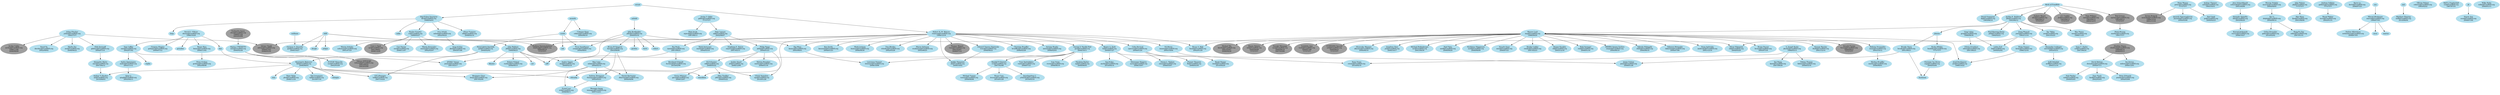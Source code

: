 # $FreeBSD$

# This file is meant to list all FreeBSD src committers and describe the
# mentor-mentee relationships between them.
# The graphical output can be generated from this file with the following
# command:
# $ dot -T png -o file.png committers-src.dot
#
# The dot binary is part of the graphics/graphviz port.

digraph src {

# Node definitions follow this example:
#
#   foo [label="Foo Bar\nfoo@FreeBSD.org\n????/??/??"]
#
# ????/??/?? is the date when the commit bit was obtained, usually the one you
# can find looking at CVS logs for the access (or avail) file under CVSROOT.
#
# For returned commit bits, the node definition will follow this example:
#
#   foo [label="Foo Bar\nfoo@FreeBSD.org\n????/??/??\n????/??/??"]
#
# The first date is the same as for an active committer, the second date is
# the date when the commit bit has been returned. Again, check CVS logs.

node [color=grey62, style=filled, bgcolor=black];

# Alumni go here.. Try to keep things sorted.

adrian [label="Adrian Chadd\nadrian@FreeBSD.org\n2000/07/03\n2006/05/30"]
alm [label="Andrew Moore\nalm@FreeBSD.org\n1993/06/12\n????/??/??"]
archie [label="Archie Cobbs\narchie@FreeBSD.org\n1998/11/06\n2006/06/09"]
asmodai [label="Jeroen Ruigrok\nasmodai@FreeBSD.org\n1999/12/16\n2001/11/16"]
cjc [label="Crist J. Clark\ncjc@FreeBSD.org\n2001/06/01\n2006/12/29"]
furuta [label="Atsushi Furuta\nfuruta@FreeBSD.org\n2000/06/21\n????/??/??"]
jtc [label="J.T. Conklin\njtc@FreeBSD.org\n1993/06/12\n????/??/??"]
keichii [label="Michael Wu\nkeichii@FreeBSD.org\n2001/03/07\n2006/04/28"]
mb [label="Maxim Bolotin\nmb@FreeBSD.org\n2000/04/06\n????/??/??"]
nate [label="Nate Willams\nnate@FreeBSD.org\n1993/06/12\n2003/12/15"]
non [label="Noriaki Mitsnaga\nnon@FreeBSD.org\n2000/06/19\n2007/03/06"]
rgrimes [label="Rod Grimes\nrgrimes@FreeBSD.org\n1993/06/12\n????/??/??"]
shafeeq [label="Shafeeq Sinnamohideen\nshafeeq@FreeBSD.org\n2000/06/19\n????/??/??"]
sheldonh [label="Sheldon Hearn\nsheldonh@FreeBSD.org\n1999/06/14\n2006/05/13"]
shin [label="Yoshinobu Inoue\nshin@FreeBSD.org\n1999/07/29\n2003/03/08"]
tmm [label="Thomas Moestl\ntmm@FreeBSD.org\n2001/03/07\n2006/07/12"]
toshi [label="Toshihiko Arai\ntoshi@FreeBSD.org\n2000/07/06\n????/??/??"]
tshiozak [label="Takuya SHIOZAKI\ntshiozak@FreeBSD.org\n2001/04/25\n2003/03/08"]
uch [label="UCHIYAMA Yasushi\nuch@FreeBSD.org\n2000/06/21\n????/??/??"]

node [color=lightblue2, style=filled, bgcolor=black];

# Current src committers go here. Try to keep things sorted.

ache [label="Andrey Chernov\nache@FreeBSD.org\n1993/10/31"]
ae [label="Andrey V. Elsukov\nae@FreeBSD.org\n2010/06/03"]
akiyama [label="Shunsuke Akiyama\nakiyama@FreeBSD.org\n2000/06/19"]
ambrisko [label="Doug Ambrisko\nambrisko@FreeBSD.org\n2001/12/19"]
anchie [label="Ana Kukec\nanchie@FreeBSD.org\n2010/04/14"]
andre [label="Andre Oppermann\nandre@FreeBSD.org\n2003/11/12"]
anholt [label="Eric Anholt\nanholt@FreeBSD.org\n2002/04/22"]
antoine [label="Antoine Brodin\nantoine@FreeBSD.org\n2008/02/03"]
ariff [label="Ariff Abdullah\nariff@FreeBSD.org\n2005/11/14"]
avg [label="Andriy Gapon\navg@FreeBSD.org\n2009/02/18"]
benjsc [label="Benjamin Close\nbenjsc@FreeBSD.org\n2007/02/09"]
benno [label="Benno Rice\nbenno@FreeBSD.org\n2000/11/02"]
bmah [label="Bruce A. Mah\nbmah@FreeBSD.org\n2002/01/29"]
bmilekic [label="Bosko Milekic\nbmilekic@FreeBSD.org\n????/??/??"]
bms [label="Bruce M Simpson\nbms@FreeBSD.org\n2003/08/06"]
brian [label="Brian Somers\nbrian@FreeBSD.org\n1996/12/16"]
brooks [label="Brooks Davis\nbrooks@FreeBSD.org\n2001/06/21"]
brucec [label="Bruce Cran\nbrucec@FreeBSD.org\n2010/01/29"]
brueffer [label="Christian Brueffer\nbrueffer@FreeBSD.org\n2006/02/28"]
bruno [label="Bruno Ducrot\nbruno@FreeBSD.org\n2005/07/18"]
bschmidt [label="Bernhard Schmidt\nbschmidt@FreeBSD.org\n2010/02/06"]
bz [label="Bjoern A. Zeeb\nbz@FreeBSD.org\n2004/07/27"]
ceri [label="Ceri Davies\nceri@FreeBSD.org\n2006/11/07"]
cokane [label="Coleman Kane\ncokane@FreeBSD.org\n2000/06/19"]
cperciva [label="Colin Percival\ncperciva@FreeBSD.org\n2004/01/20"]
csjp [label="Christian S.J. Peron\ncsjp@FreeBSD.org\n2004/05/04"]
davidxu [label="David Xu\ndavidxu@FreeBSD.org\n2002/09/02"]
dds [label="Diomidis Spinellis\ndds@FreeBSD.org\n2003/06/20"]
delphij [label="Xin Li\ndelphij@FreeBSD.org\n2004/09/14"]
des [label="Dag-Erling Smorgrav\ndes@FreeBSD.org\n1998/04/03"]
dg [label="David Greenman\ndg@FreeBSD.org\n1993/06/14"]
dhartmei [label="Daniel Hartmeier\ndhartmei@FreeBSD.org\n2004/04/06"]
dmlb [label="Duncan Barclay\ndmlb@FreeBSD.org\n2001/12/14"]
dwmalone [label="David Malone\ndwmalone@FreeBSD.org\n2000/07/11"]
ed [label="Ed Schouten\ned@FreeBSD.org\n2008/05/22"]
edwin [label="Edwin Groothuis\nedwin@FreeBSD.org\n2007/06/25"]
eik [label="Oliver Eikemeier\neik@FreeBSD.org\n2004/05/20"]
emaste [label="Ed Maste\nemaste@FreeBSD.org\n2005/10/04"]
emax [label="Maksim Yevmenkin\nemax@FreeBSD.org\n2003/10/12"]
eri [label="Ermal Luci\neri@FreeBSD.org\n2008/06/11"]
fabient [label="Fabien Thomas\nfabient@FreeBSD.org\n2009/03/16"]
fanf [label="Tony Finch\nfanf@FreeBSD.org\n2002/05/05"]
fjoe [label="Max Khon\nfjoe@FreeBSD.org\n2001/08/06"]
flz [label="Florent Thoumie\nflz@FreeBSD.org\n2006/03/30"]
gabor [label="Gabor Kovesdan\ngabor@FreeBSD.org\n2010/02/02"]
gad [label="Garance A. Drosehn\ngad@FreeBSD.org\n2000/10/27"]
gallatin [label="Andrew Gallatin\ngallatin@FreeBSD.org\n????/??/??"]
gavin [label="Gavin Atkinson\ngavin@FreeBSD.org\n2009/12/07"]
gibbs [label="Justin T. Gibbs\ngibbs@FreeBSD.org\n????/??/??"]
glebius [label="Gleb Smirnoff\nglebius@FreeBSD.org\n2004/07/14"]
gnn [label="George V. Neville-Neil\ngnn@FreeBSD.org\n2004/10/11"]
grehan [label="Peter Grehan\ngrehan@FreeBSD.org\n2002/08/08"]
grog [label="Greg Lehey\ngrog@FreeBSD.org\n1998/08/30"]
gshapiro [label="Gregory Shapiro\ngshapiro@FreeBSD.org\n2000/07/12"]
iedowse [label="Ian Dowse\niedowse@FreeBSD.org\n2000/12/01"]
imp [label="Warner Losh\nimp@FreeBSD.org\n1996/09/20"]
ivoras [label="Ivan Voras\nivoras@FreeBSD.org\n2008/06/10"]
jake [label="Jake Burkholder\njake@FreeBSD.org\n2000/05/16"]
jamie [label="Jamie Gritton\njamie@FreeBSD.org\n2009/01/28"]
jayanth [label="Jayanth Vijayaraghavan\njayanth@FreeBSD.org\n2000/05/08"]
jchandra [label="Jayachandran C.\njchandra@FreeBSD.org\n2010/05/19"]
jdp [label="John Polstra\njdp@FreeBSD.org\n????/??/??"]
jh [label="Jaakko Heinonen\njh@FreeBSD.org\n2009/10/02"]
jhb [label="John Baldwin\njhb@FreeBSD.org\n1999/08/23"]
jilles [label="Jilles Tjoelker\njilles@FreeBSD.org\n2009/05/22"]
jinmei [label="JINMEI Tatuya\njinmei@FreeBSD.org\n2007/03/17"]
jkh [label="Jordan K. Hubbard\njkh@FreeBSD.org\n1993/06/12"]
jkim [label="Jung-uk Kim\njkim@FreeBSD.org\n2005/07/06"]
jkoshy [label="A. Joseph Koshy\njkoshy@FreeBSD.org\n1998/05/13"]
jls [label="Jordan Sissel\njls@FreeBSD.org\n2006/12/06"]
joe [label="Josef Karthauser\njoe@FreeBSD.org\n1999/10/22"]
joerg [label="Joerg Wunsch\njoerg@FreeBSD.org\n1993/11/14"]
jon [label="Jonathan Chen\njon@FreeBSD.org\n2000/10/17"]
julian [label="Julian Elischer\njulian@FreeBSD.org\n1993/??/??"]
kaiw [label="Kai Wang\nkaiw@FreeBSD.org\n2007/09/26"]
kensmith [label="Ken Smith\nkensmith@FreeBSD.org\n2004/01/23"]
kevlo [label="Kevin Lo\nkevlo@FreeBSD.org\n2006/07/23"]
kib [label="Konstantin Belousov\nkib@FreeBSD.org\n2006/06/03"]
kmacy [label="Kip Macy\nkmacy@FreeBSD.org\n2005/06/01"]
le [label="Lukas Ertl\nle@FreeBSD.org\n2004/02/02"]
linimon [label="Mark Linimon\nlinimon@FreeBSD.org\n2006/09/30"]
lstewart [label="Lawrence Stewart\nlstewart@FreeBSD.org\n2008/10/06"]
lulf [label="Ulf Lilleengen\nlulf@FreeBSD.org\n2007/10/24"]
marcel [label="Marcel Moolenaar\nmarcel@FreeBSD.org\n1999/07/03"]
markm [label="Mark Murray\nmarkm@FreeBSD.org\n199?/??/??"]
marks [label="Mark Santcroos\nmarks@FreeBSD.org\n2004/03/18"]
markus [label="Markus Brueffer\nmarkus@FreeBSD.org\n2006/06/01"]
matteo [label="Matteo Riondato\nmatteo@FreeBSD.org\n2006/01/18"]
mav [label="Alexander Motin\nmav@FreeBSD.org\n2007/04/12"]
maxim [label="Maxim Konovalov\nmaxim@FreeBSD.org\n2002/02/07"]
mdf [label="Matthew Fleming\nmdf@FreeBSD.org\n2010/06/04"]
mjacob [label="Matt Jacob\nmjacob@FreeBSD.org\n1997/08/13"]
mlaier [label="Max Laier\nmlaier@FreeBSD.org\n2004/02/10"]
mr [label="Michael Reifenberger\nmr@FreeBSD.org\n2001/09/30"]
murray [label="Murray Stokely\nmurray@FreeBSD.org\n2000/04/05"]
neel [label="Neel Natu\nneel@FreeBSD.org\n2009/09/20"]
netchild [label="Alexander Leidinger\nnetchild@FreeBSD.org\n2005/03/31"]
njl [label="Nate Lawson\nnjl@FreeBSD.org\n2002/08/07"]
nork [label="Norikatsu Shigemura\nnork@FreeBSD.org\n2009/06/09"]
np [label="Navdeep Parhar\nnp@FreeBSD.org\n2009/06/05"]
nwhitehorn [label="Nathan Whitehorn\nnwhitehorn@FreeBSD.org\n2008/07/03"]
obrien [label="David E. O'Brien\nobrien@FreeBSD.org\n1996/10/29"]
olli [label="Oliver Fromme\nolli@FreeBSD.org\n2008/02/14"]
onoe [label="Atsushi Onoe\nonoe@FreeBSD.org\n2000/07/21"]
peadar [label="Peter Edwards\npeadar@FreeBSD.org\n2004/03/08"]
peter [label="Peter Wemm\npeter@FreeBSD.org\n????/??/??"]
philip [label="Philip Paeps\nphilip@FreBSD.org\n2004/01/21"]
phk [label="Poul-Henning Kamp\nphk@FreeBSD.org\n1994/02/21"]
pho [label="Peter Holm\npho@FreeBSD.org\n2008/11/16"]
pjd [label="Pawel Jakub Dawidek\npjd@FreeBSD.org\n2004/02/02"]
ps [label="Paul Saab\nps@FreeBSD.org\n2000/02/23"]
qingli [label="Qing Li\nqingli@FreeBSD.org\n2005/04/13"]
rafan [label="Rong-En Fan\nrafan@FreeBSD.org\n2007/01/31"]
randi [label="Randi Harper\nrandi@FreeBSD.org\n2010/04/20"]
remko [label="Remko Lodder\nremko@FreeBSD.org\n2007/02/23"]
rik [label="Roman Kurakin\nrik@FreeBSD.org\n2003/12/18"]
rink [label="Rink Springer\nrink@FreeBSD.org\n2006/01/16"]
rnoland [label="Robert Noland\nrnoland@FreeBSD.org\n2008/09/15"]
roberto [label="Ollivier Robert\nroberto@FreeBSD.org\n1995/02/22"]
rpaulo [label="Rui Paulo\nrpaulo@FreeBSD.org\n2007/09/25"]
rrs [label="Randall R Stewart\nrrs@FreeBSD.org\n2007/02/08"]
rse [label="Ralf S. Engelschall\nrse@FreeBSD.org\n1997/07/31"]
rstone [label="Ryan Stone\nrstone@FreeBSD.org\n2010/04/19"]
ru [label="Ruslan Ermilov\nru@FreeBSD.org\n1999/05/27"]
rwatson [label="Robert N. M. Watson\nrwatson@FreeBSD.org\n1999/12/16"]
sam [label="Sam Leffler\nsam@FreeBSD.org\n2002/07/02"]
sanpei [label="MIHIRA Sanpei Yoshiro\nsanpei@FreeBSD.org\n2000/06/19"]
scf [label="Sean C. Farley\nscf@FreeBSD.org\n2007/06/24"]
schweikh [label="Jens Schweikhardt\nschweikh@FreeBSD.org\n2001/04/06"]
sepotvin [label="Stephane E. Potvin\nsepotvin@FreeBSD.org\n2007/02/15"]
shiba [label="Takeshi Shibagaki\nshiba@FreeBSD.org\n2000/06/19"]
simon [label="Simon L. Nielsen\nsimon@FreeBSD.org\n2006/03/07"]
sobomax [label="Maxim Sobolev\nsobomax@FreeBSD.org\n2001/07/25"]
snb [label="Nick Barkas\nsnb@FreeBSD.org\n2009/05/05"]
sson [label="Stacey Son\nsson@FreeBSD.org\n2008/07/08"]
suz [label="SUZUKI Shinsuke\nsuz@FreeBSD.org\n2002/03/26"]
syrinx [label="Shteryana Shopova\nsyrinx@FreeBSD.org\n2006/10/07"]
takawata [label="Takanori Watanabe\ntakawata@FreeBSD.org\n2000/07/06"]
thompsa [label="Andrew Thompson\nthompsa@FreeBSD.org\n2005/05/25"]
ticso [label="Bernd Walter\nticso@FreeBSD.org\n2002/01/31"]
tijl [label="Tijl Coosemans\ntijl@FreeBSD.org\n2010/07/16"]
trasz [label="Edward Tomasz Napierala\ntrasz@FreeBSD.org\n2008/08/22"]
trhodes [label="Tom Rhodes\ntrhodes@FreeBSD.org\n2002/05/28"]
tuexen [label="Michael Tuexen\ntuexen@FreeBSD.org\n2009/06/06"]
ume [label="Hajimu UMEMOTO\nume@FreeBSD.org\n2000/02/26"]
uqs [label="Ulrich Spoerlein\nuqs@FreeBSD.org\n2010/01/28"]
vanhu [label="Yvan Vanhullebus\nvanhu@FreeBSD.org\n2008/07/21"]
versus [label="Konrad Jankowski\nversus@FreeBSD.org\n2008/10/27"]
weongyo [label="Weongyo Jeong\nweongyo@FreeBSD.org\n2007/12/21"]
wes [label="Wes Peters\nwes@FreeBSD.org\n1998/11/25"]
wilko [label="Wilko Bulte\nwilko@FreeBSD.org\n2000/01/13"]
wsalamon [label="Wayne Salamon\nwsalamon@FreeBSD.org\n2005/06/25"]
yar [label="Yar Tikhiy\nyar@FreeBSD.org\n2001/03/25"]
yongari [label="Pyun YongHyeon\nyongari@FreeBSD.org\n2004/08/01"]
zec [label="Marko Zec\nzec@FreeBSD.org\n2008/06/22"]

# Pseudo target representing rev 1.1 of commit.allow
day1 [label="Birth of FreeBSD"]

# Here are the mentor/mentee relationships.
# Group together all the mentees for a particular mentor.
# Keep the list sorted by mentor login.

day1 -> jtc
day1 -> jkh
day1 -> nate
day1 -> rgrimes
day1 -> alm
day1 -> dg

andre -> qingli

anholt -> jkim

benno -> grehan

billf -> dougb
billf -> gad
billf -> jedgar
billf -> jhb
billf -> shafeeq

bmilekic -> csjp

bms -> dhartmei
bms -> mlaier
bms -> thompsa

brian -> joe

brooks -> bushman
brooks -> jamie

bz -> anchie
bz -> jamie
bz -> syrinx

cperciva -> flz
cperciva -> randi
cperciva -> simon

csjp -> bushman

delphij -> gabor
delphij -> rafan

des -> anholt
des -> hmp
des -> mike
des -> olli
des -> ru

dds -> versus

dwmalone -> fanf
dwmalone -> peadar
dwmalone -> snb

ed -> gavin
ed -> jilles
ed -> rdivacky
ed -> uqs

eivind -> des
eivind -> rwatson

emaste -> rstone

emax -> markus

gallatin -> ticso

gibbs -> mjacob
gibbs -> njl

glebius -> mav

gnn -> jinmei
gnn -> rrs
gnn -> ivoras
gnn -> vanhu
gnn -> lstewart
gnn -> np

grog -> edwin
grog -> le

imp -> akiyama
imp -> ambrisko
imp -> bmah
imp -> bruno
imp -> dmlb
imp -> emax
imp -> furuta
imp -> joe
imp -> jon
imp -> keichii
imp -> mb
imp -> mr
imp -> neel
imp -> non
imp -> nork
imp -> onoe
imp -> remko
imp -> rik
imp -> rink
imp -> sanpei
imp -> shiba
imp -> takawata
imp -> toshi
imp -> uch

jake -> bms
jake -> gordon
jake -> harti
jake -> jeff
jake -> kmacy
jake -> robert
jake -> yongari

jb -> sson

jdp -> fjoe

jhb -> arr
jhb -> avg
jhb -> jeff
jhb -> kbyanc
jhb -> rnoland

jkh -> imp
jkh -> jlemon
jkh -> joerg
jkh -> phk
jkh -> wes
jkh -> yar

jkoshy -> kaiw
jkoshy -> fabient
jkoshy -> rstone

jlemon -> bmilekic
jlemon -> brooks

joerg -> brian
joerg -> eik
joerg -> le
joerg -> netchild

julian -> glebius
julian -> davidxu
julian -> archie
julian -> adrian
julian -> zec

kan -> kib

kib -> ae
kib -> dchagin
kib -> lulf
kib -> pho
kib -> rdivacky
kib -> rmacklem
kib -> stas
kib -> tijl

kmacy -> lstewart

marcel -> arun
marcel -> marius
marcel -> nwhitehorn

markm -> sheldonh

mav -> ae

mdodd -> jake

mlaier -> benjsc
mlaier -> dhartmei
mlaier -> thompsa
mlaier -> eri

msmith -> cokane
msmith -> scottl

murray -> delphij

netchild -> ariff

njl -> marks
njl -> philip
njl -> rpaulo
njl -> sepotvin

obrien -> benno
obrien -> groudier
obrien -> gshapiro
obrien -> kan
obrien -> sam

peter -> asmodai
peter -> jayanth
peter -> ps

philip -> ed
philip -> jls
philip -> matteo
philip -> uqs

pjd -> kib
pjd -> lulf

rgrimes -> markm

rpaulo -> avg
rpaulo -> bschmidt

rrs -> brucec
rrs -> jchandra
rrs -> tuexen

ru -> ceri
ru -> cjc
ru -> eik
ru -> maxim
ru -> sobomax

rwatson -> adrian
rwatson -> antoine
rwatson -> bmah
rwatson -> brueffer
rwatson -> bz
rwatson -> cperciva
rwatson -> emaste
rwatson -> gnn
rwatson -> jh
rwatson -> kensmith
rwatson -> kmacy
rwatson -> linimon
rwatson -> rmacklem
rwatson -> shafeeq
rwatson -> tmm
rwatson -> trasz
rwatson -> trhodes
rwatson -> wsalamon

sam -> andre
sam -> benjsc
sam -> sephe

schweikh -> dds

scottl -> pjd
scottl -> sah
scottl -> yongari

sheldonh -> dwmalone
sheldonh -> iedowse

shin -> ume

sos -> marcel

thompsa -> weongyo
thompsa -> eri

trasz -> jh

ume -> jinmei
ume -> suz
ume -> tshiozak

wes -> scf

wollman -> gad

zml -> mdf

}

